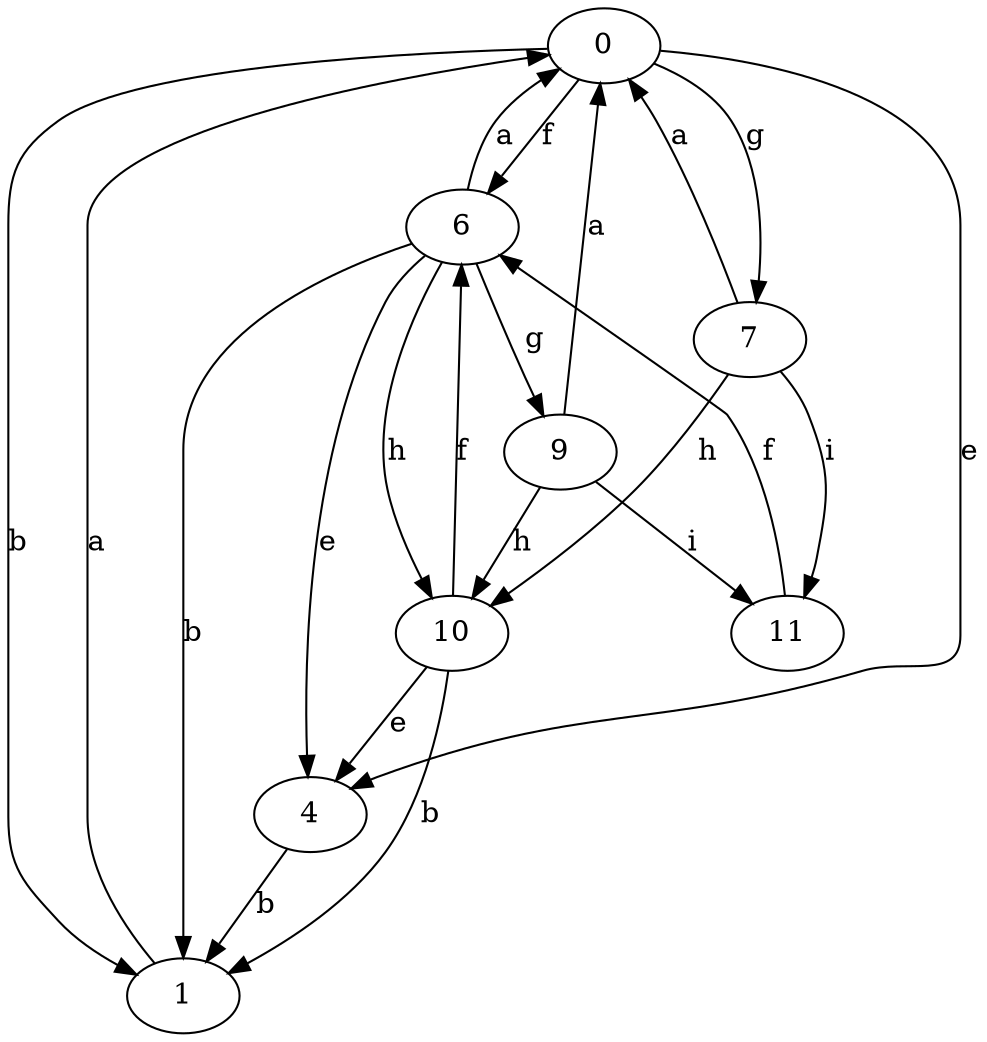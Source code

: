 strict digraph  {
0;
1;
4;
6;
7;
9;
10;
11;
0 -> 1  [label=b];
0 -> 4  [label=e];
0 -> 6  [label=f];
0 -> 7  [label=g];
1 -> 0  [label=a];
4 -> 1  [label=b];
6 -> 0  [label=a];
6 -> 1  [label=b];
6 -> 4  [label=e];
6 -> 9  [label=g];
6 -> 10  [label=h];
7 -> 0  [label=a];
7 -> 10  [label=h];
7 -> 11  [label=i];
9 -> 0  [label=a];
9 -> 10  [label=h];
9 -> 11  [label=i];
10 -> 1  [label=b];
10 -> 4  [label=e];
10 -> 6  [label=f];
11 -> 6  [label=f];
}
